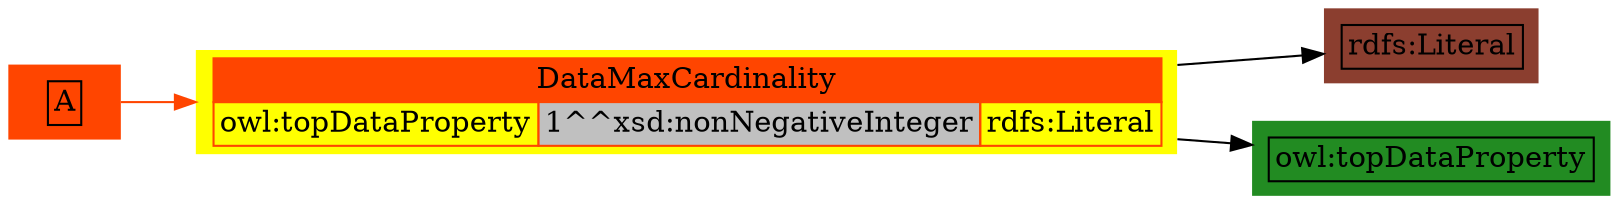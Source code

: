 digraph OWL {
 rankdir="LR";
 node[shape=plaintext];
n1[style=filled,fillcolor=orangered,label=<
<table border='0' cellborder='1' cellspacing='0'> <tr>
  <td>A</td>
 </tr>
</table>
>
];n2[color=orangered,style=filled,fillcolor=yellow1,label=<
<table border='0' cellborder='1' cellspacing='0'>
 <th port="header">
  <td colspan='3' bgcolor='orangered'>DataMaxCardinality</td>
 </th>
 <tr>
  <td>owl:topDataProperty</td>
  <td bgcolor='gray'>1^^xsd:nonNegativeInteger</td>
  <td>rdfs:Literal</td>
 </tr>
</table>
>
];n2->n3;n2->n4;n3[style=filled,fillcolor=coral4,label=<
<table border='0' cellborder='1' cellspacing='0'> <tr>
  <td>rdfs:Literal</td>
 </tr>
</table>
>
];n4[style=filled,fillcolor=forestgreen,label=<
<table border='0' cellborder='1' cellspacing='0'> <tr>
  <td>owl:topDataProperty</td>
 </tr>
</table>
>
];n1->n2[color=orangered];
}
